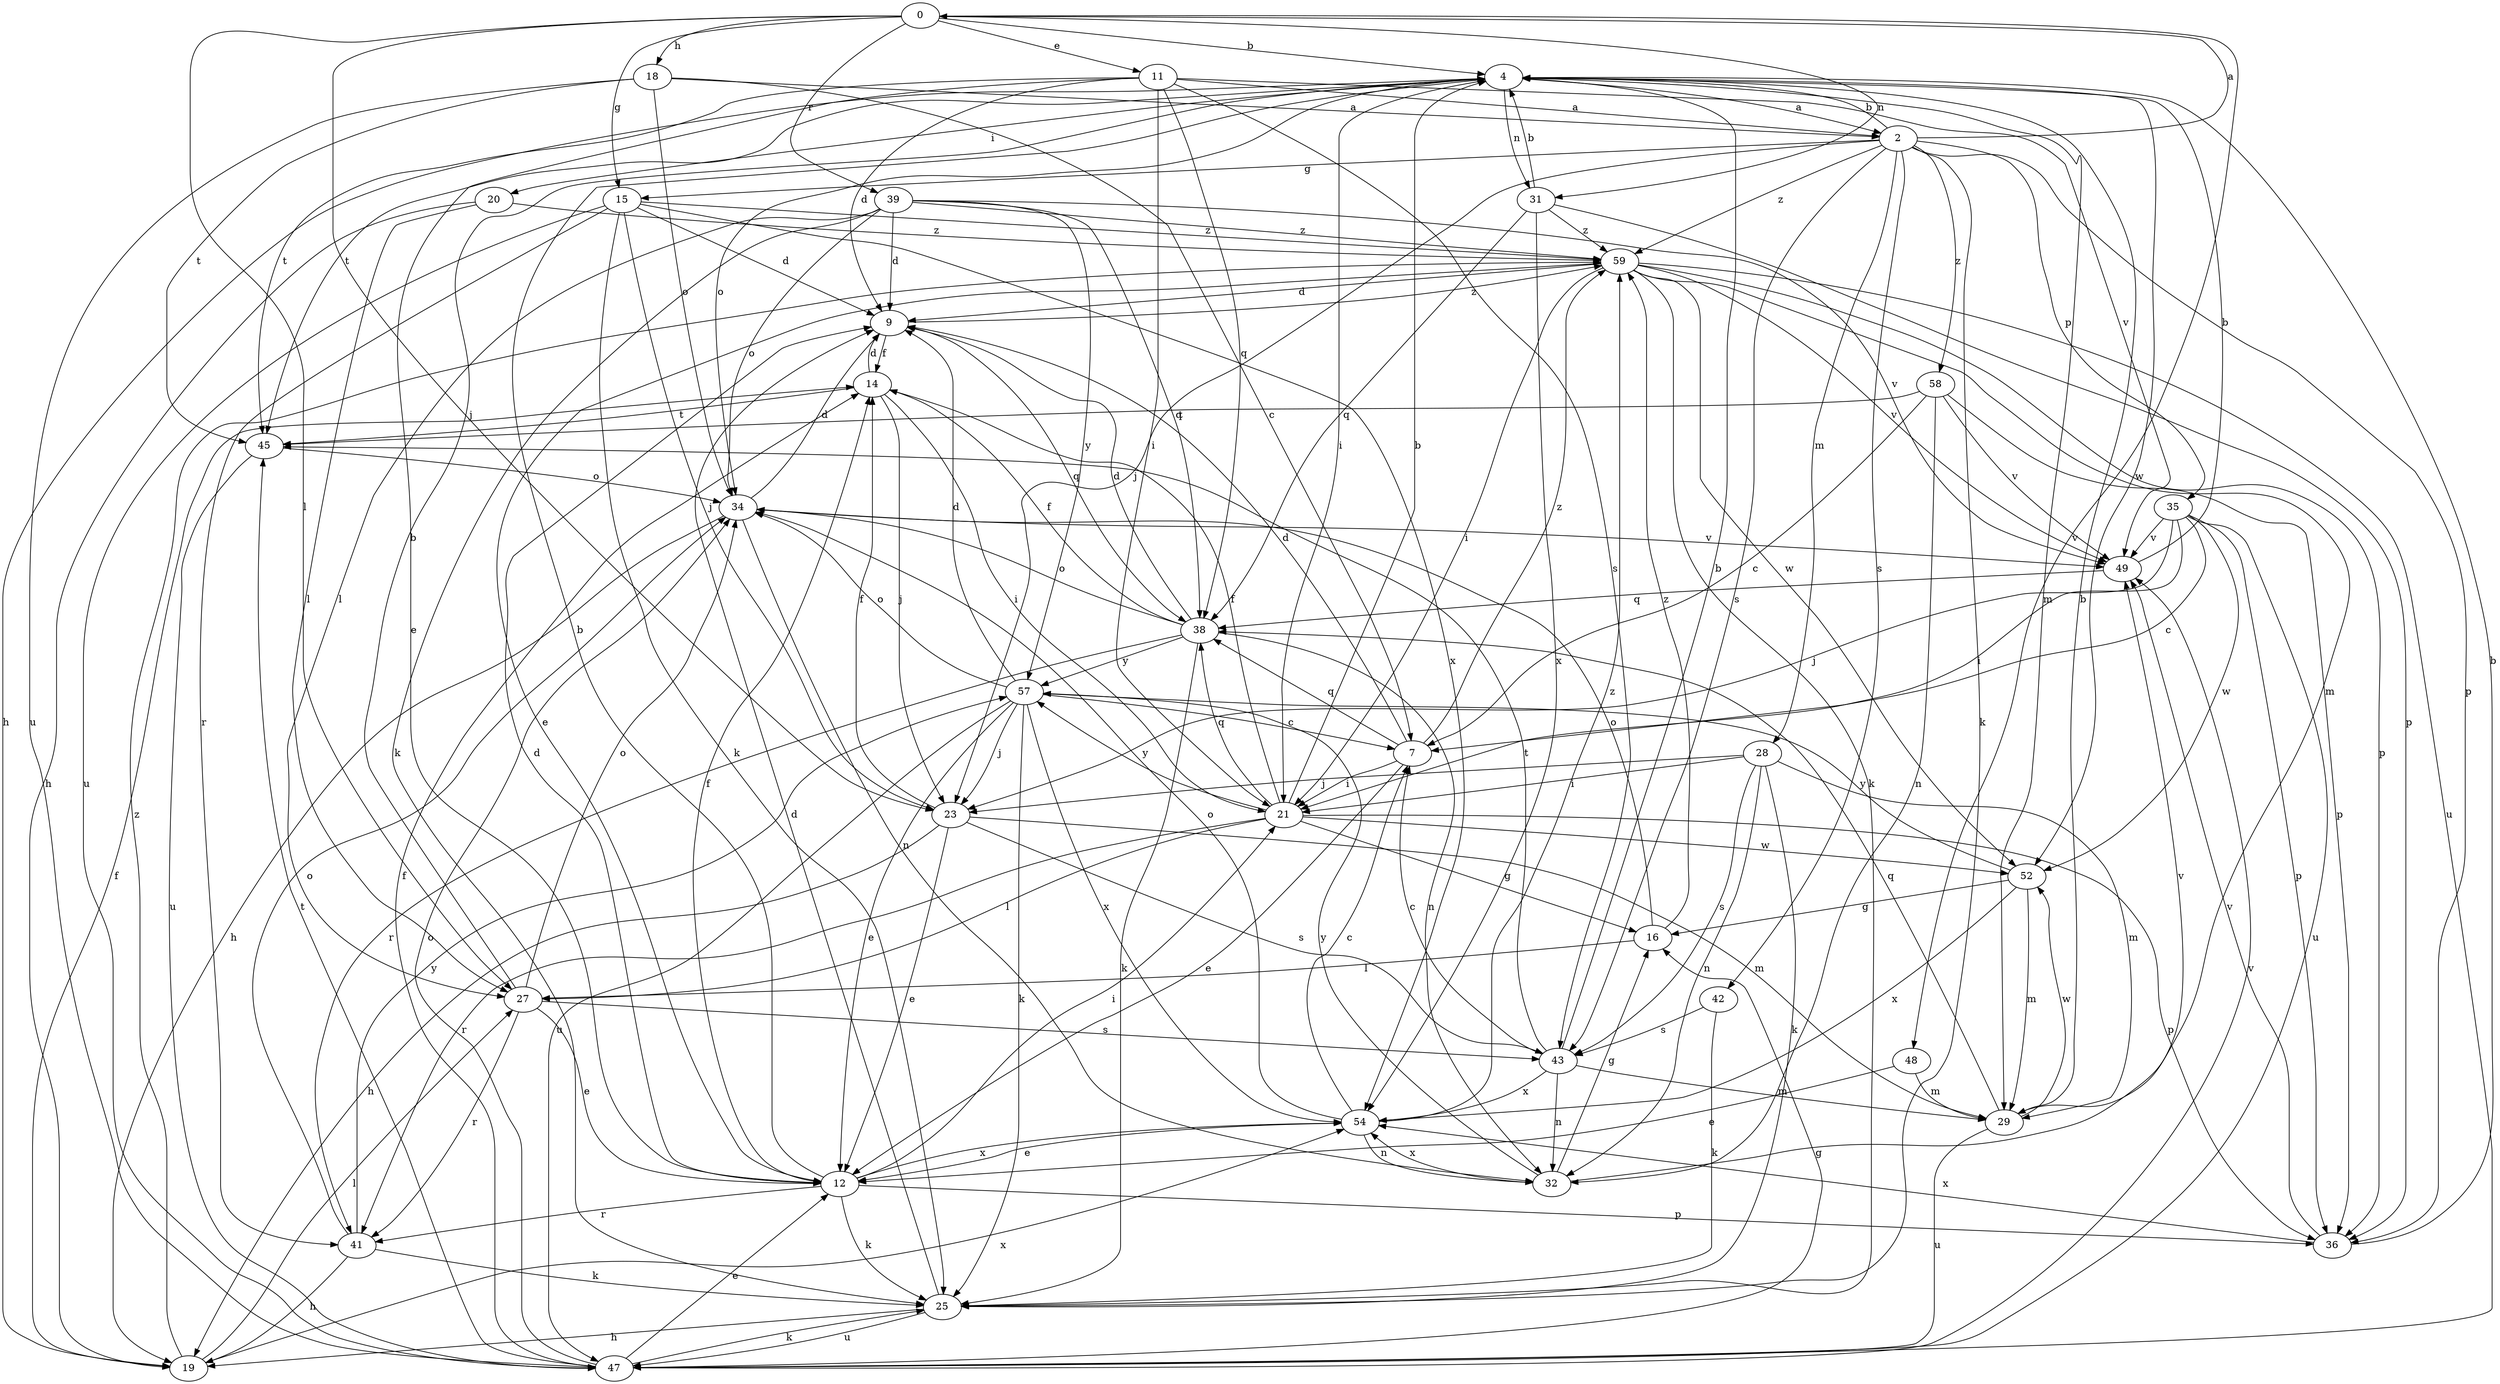 strict digraph  {
0;
2;
4;
7;
9;
11;
12;
14;
15;
16;
18;
19;
20;
21;
23;
25;
27;
28;
29;
31;
32;
34;
35;
36;
38;
39;
41;
42;
43;
45;
47;
48;
49;
52;
54;
57;
58;
59;
0 -> 4  [label=b];
0 -> 11  [label=e];
0 -> 15  [label=g];
0 -> 18  [label=h];
0 -> 23  [label=j];
0 -> 27  [label=l];
0 -> 31  [label=n];
0 -> 39  [label=r];
0 -> 48  [label=v];
2 -> 0  [label=a];
2 -> 4  [label=b];
2 -> 15  [label=g];
2 -> 23  [label=j];
2 -> 25  [label=k];
2 -> 28  [label=m];
2 -> 35  [label=p];
2 -> 36  [label=p];
2 -> 42  [label=s];
2 -> 43  [label=s];
2 -> 58  [label=z];
2 -> 59  [label=z];
4 -> 2  [label=a];
4 -> 19  [label=h];
4 -> 20  [label=i];
4 -> 21  [label=i];
4 -> 29  [label=m];
4 -> 31  [label=n];
4 -> 34  [label=o];
4 -> 45  [label=t];
4 -> 52  [label=w];
7 -> 9  [label=d];
7 -> 12  [label=e];
7 -> 21  [label=i];
7 -> 38  [label=q];
7 -> 59  [label=z];
9 -> 14  [label=f];
9 -> 38  [label=q];
9 -> 59  [label=z];
11 -> 2  [label=a];
11 -> 9  [label=d];
11 -> 12  [label=e];
11 -> 21  [label=i];
11 -> 38  [label=q];
11 -> 43  [label=s];
11 -> 45  [label=t];
11 -> 49  [label=v];
12 -> 4  [label=b];
12 -> 9  [label=d];
12 -> 14  [label=f];
12 -> 21  [label=i];
12 -> 25  [label=k];
12 -> 36  [label=p];
12 -> 41  [label=r];
12 -> 54  [label=x];
14 -> 9  [label=d];
14 -> 21  [label=i];
14 -> 23  [label=j];
14 -> 45  [label=t];
15 -> 9  [label=d];
15 -> 23  [label=j];
15 -> 25  [label=k];
15 -> 41  [label=r];
15 -> 47  [label=u];
15 -> 54  [label=x];
15 -> 59  [label=z];
16 -> 27  [label=l];
16 -> 34  [label=o];
16 -> 59  [label=z];
18 -> 2  [label=a];
18 -> 7  [label=c];
18 -> 34  [label=o];
18 -> 45  [label=t];
18 -> 47  [label=u];
19 -> 14  [label=f];
19 -> 27  [label=l];
19 -> 54  [label=x];
19 -> 59  [label=z];
20 -> 19  [label=h];
20 -> 27  [label=l];
20 -> 59  [label=z];
21 -> 4  [label=b];
21 -> 14  [label=f];
21 -> 16  [label=g];
21 -> 27  [label=l];
21 -> 36  [label=p];
21 -> 38  [label=q];
21 -> 41  [label=r];
21 -> 52  [label=w];
21 -> 57  [label=y];
23 -> 12  [label=e];
23 -> 14  [label=f];
23 -> 19  [label=h];
23 -> 29  [label=m];
23 -> 43  [label=s];
25 -> 9  [label=d];
25 -> 19  [label=h];
25 -> 47  [label=u];
27 -> 4  [label=b];
27 -> 12  [label=e];
27 -> 34  [label=o];
27 -> 41  [label=r];
27 -> 43  [label=s];
28 -> 21  [label=i];
28 -> 23  [label=j];
28 -> 25  [label=k];
28 -> 29  [label=m];
28 -> 32  [label=n];
28 -> 43  [label=s];
29 -> 4  [label=b];
29 -> 38  [label=q];
29 -> 47  [label=u];
29 -> 52  [label=w];
31 -> 4  [label=b];
31 -> 36  [label=p];
31 -> 38  [label=q];
31 -> 54  [label=x];
31 -> 59  [label=z];
32 -> 16  [label=g];
32 -> 49  [label=v];
32 -> 54  [label=x];
32 -> 57  [label=y];
34 -> 9  [label=d];
34 -> 19  [label=h];
34 -> 32  [label=n];
34 -> 49  [label=v];
35 -> 7  [label=c];
35 -> 21  [label=i];
35 -> 23  [label=j];
35 -> 36  [label=p];
35 -> 47  [label=u];
35 -> 49  [label=v];
35 -> 52  [label=w];
36 -> 4  [label=b];
36 -> 49  [label=v];
36 -> 54  [label=x];
38 -> 9  [label=d];
38 -> 14  [label=f];
38 -> 25  [label=k];
38 -> 32  [label=n];
38 -> 34  [label=o];
38 -> 41  [label=r];
38 -> 57  [label=y];
39 -> 9  [label=d];
39 -> 25  [label=k];
39 -> 27  [label=l];
39 -> 34  [label=o];
39 -> 38  [label=q];
39 -> 49  [label=v];
39 -> 57  [label=y];
39 -> 59  [label=z];
41 -> 19  [label=h];
41 -> 25  [label=k];
41 -> 34  [label=o];
41 -> 57  [label=y];
42 -> 25  [label=k];
42 -> 43  [label=s];
43 -> 4  [label=b];
43 -> 7  [label=c];
43 -> 29  [label=m];
43 -> 32  [label=n];
43 -> 45  [label=t];
43 -> 54  [label=x];
45 -> 34  [label=o];
45 -> 47  [label=u];
47 -> 12  [label=e];
47 -> 14  [label=f];
47 -> 16  [label=g];
47 -> 25  [label=k];
47 -> 34  [label=o];
47 -> 45  [label=t];
47 -> 49  [label=v];
48 -> 12  [label=e];
48 -> 29  [label=m];
49 -> 4  [label=b];
49 -> 38  [label=q];
52 -> 16  [label=g];
52 -> 29  [label=m];
52 -> 54  [label=x];
52 -> 57  [label=y];
54 -> 7  [label=c];
54 -> 12  [label=e];
54 -> 32  [label=n];
54 -> 34  [label=o];
54 -> 59  [label=z];
57 -> 7  [label=c];
57 -> 9  [label=d];
57 -> 12  [label=e];
57 -> 23  [label=j];
57 -> 25  [label=k];
57 -> 34  [label=o];
57 -> 47  [label=u];
57 -> 54  [label=x];
58 -> 7  [label=c];
58 -> 32  [label=n];
58 -> 36  [label=p];
58 -> 45  [label=t];
58 -> 49  [label=v];
59 -> 9  [label=d];
59 -> 12  [label=e];
59 -> 21  [label=i];
59 -> 25  [label=k];
59 -> 29  [label=m];
59 -> 36  [label=p];
59 -> 47  [label=u];
59 -> 49  [label=v];
59 -> 52  [label=w];
}
